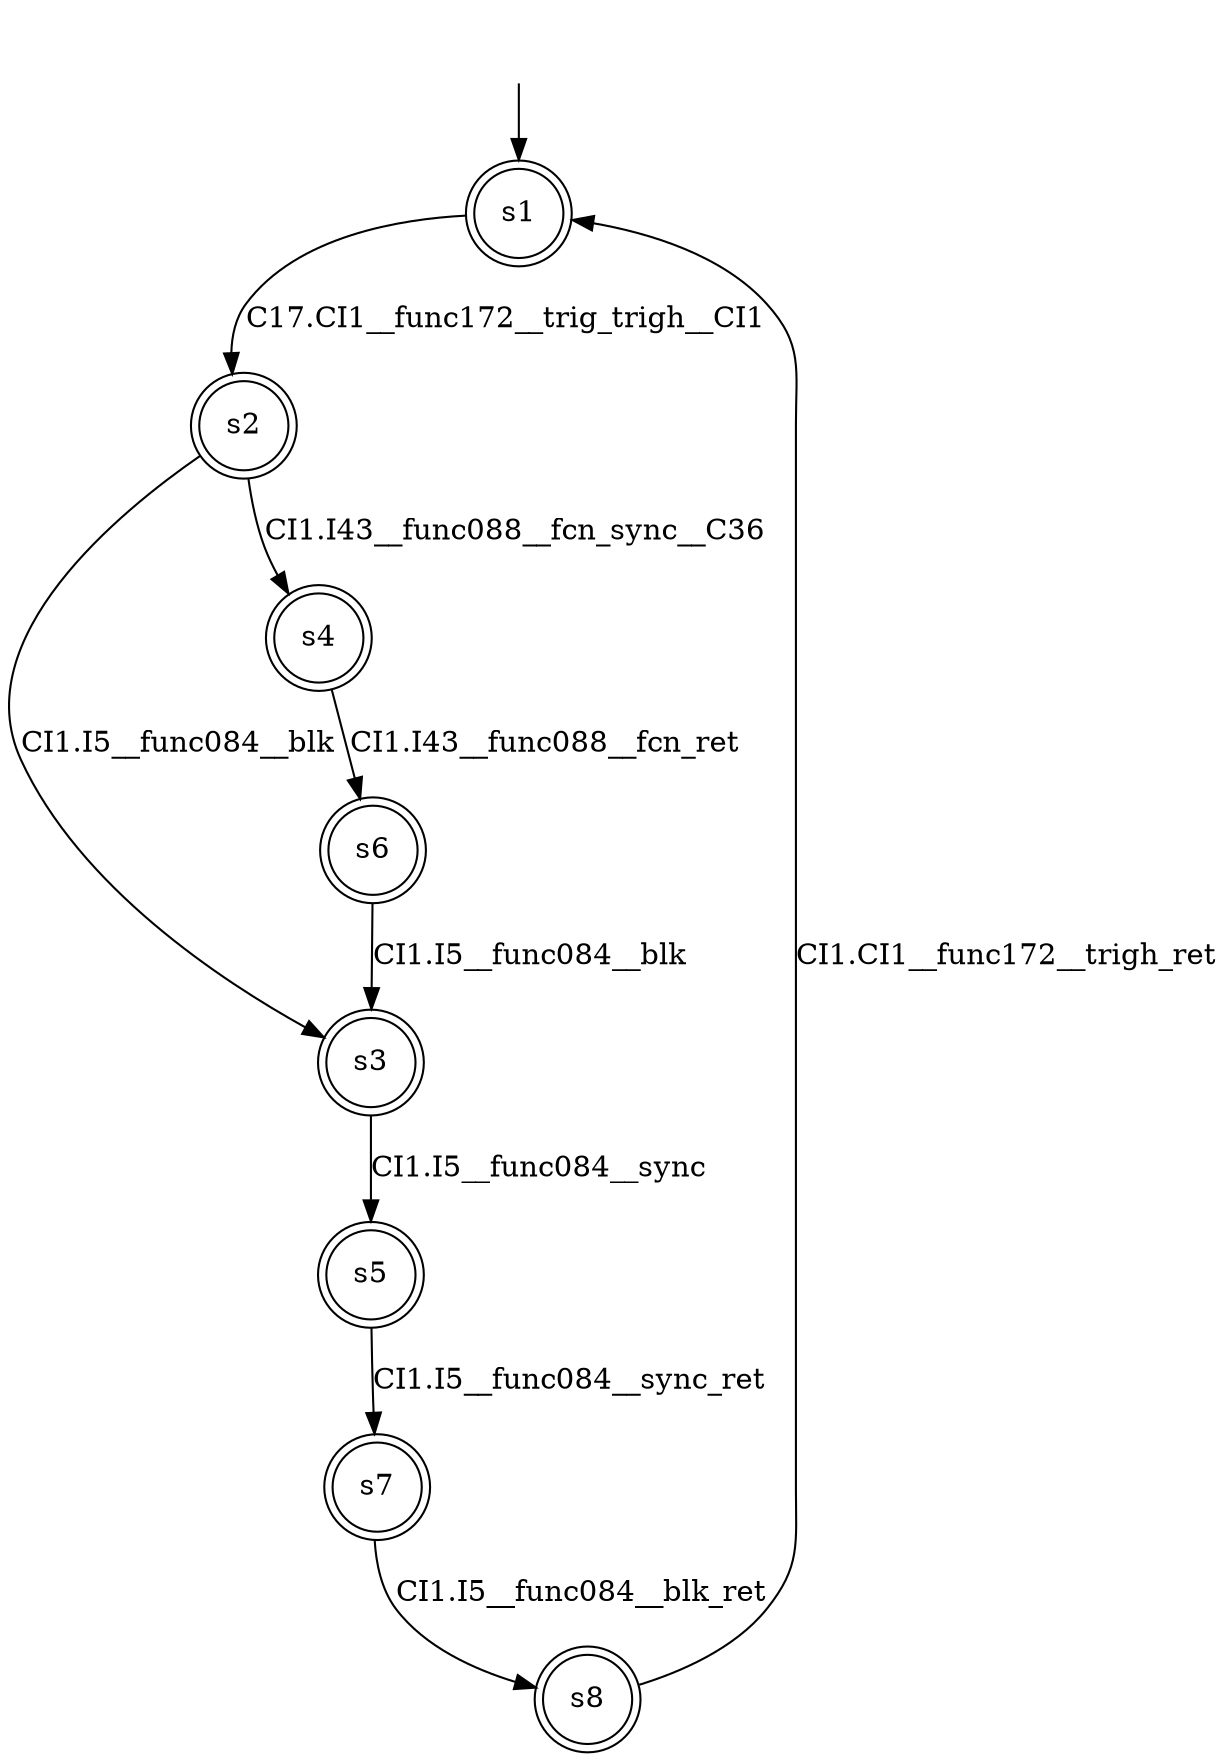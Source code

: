 digraph automaton {
	1 [label=<s1> shape="doublecircle"];
	2 [label=<s2> shape="doublecircle"];
	3 [label=<s3> shape="doublecircle"];
	4 [label=<s4> shape="doublecircle"];
	5 [label=<s5> shape="doublecircle"];
	6 [label=<s6> shape="doublecircle"];
	7 [label=<s7> shape="doublecircle"];
	8 [label=<s8> shape="doublecircle"];
	__init1 [label=<> shape="none"];
	__init1 -> 1;
	1 -> 2 [label=<C17.CI1__func172__trig_trigh__CI1> id="1-0-2"];
	2 -> 3 [label=<CI1.I5__func084__blk> id="2-0-3"];
	2 -> 4 [label=<CI1.I43__func088__fcn_sync__C36> id="2-1-4"];
	3 -> 5 [label=<CI1.I5__func084__sync> id="3-0-5"];
	4 -> 6 [label=<CI1.I43__func088__fcn_ret> id="4-0-6"];
	5 -> 7 [label=<CI1.I5__func084__sync_ret> id="5-0-7"];
	6 -> 3 [label=<CI1.I5__func084__blk> id="6-0-3"];
	7 -> 8 [label=<CI1.I5__func084__blk_ret> id="7-0-8"];
	8 -> 1 [label=<CI1.CI1__func172__trigh_ret> id="8-0-1"];
}
